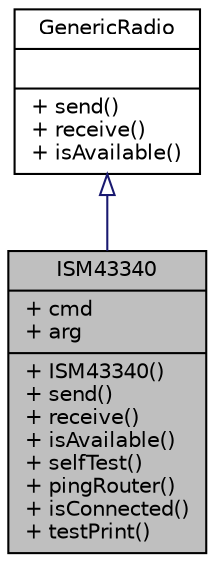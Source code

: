 digraph "ISM43340"
{
  edge [fontname="Helvetica",fontsize="10",labelfontname="Helvetica",labelfontsize="10"];
  node [fontname="Helvetica",fontsize="10",shape=record];
  Node2 [label="{ISM43340\n|+ cmd\l+ arg\l|+ ISM43340()\l+ send()\l+ receive()\l+ isAvailable()\l+ selfTest()\l+ pingRouter()\l+ isConnected()\l+ testPrint()\l}",height=0.2,width=0.4,color="black", fillcolor="grey75", style="filled", fontcolor="black"];
  Node3 -> Node2 [dir="back",color="midnightblue",fontsize="10",style="solid",arrowtail="onormal",fontname="Helvetica"];
  Node3 [label="{GenericRadio\n||+ send()\l+ receive()\l+ isAvailable()\l}",height=0.2,width=0.4,color="black", fillcolor="white", style="filled",URL="$class_generic_radio.html"];
}
